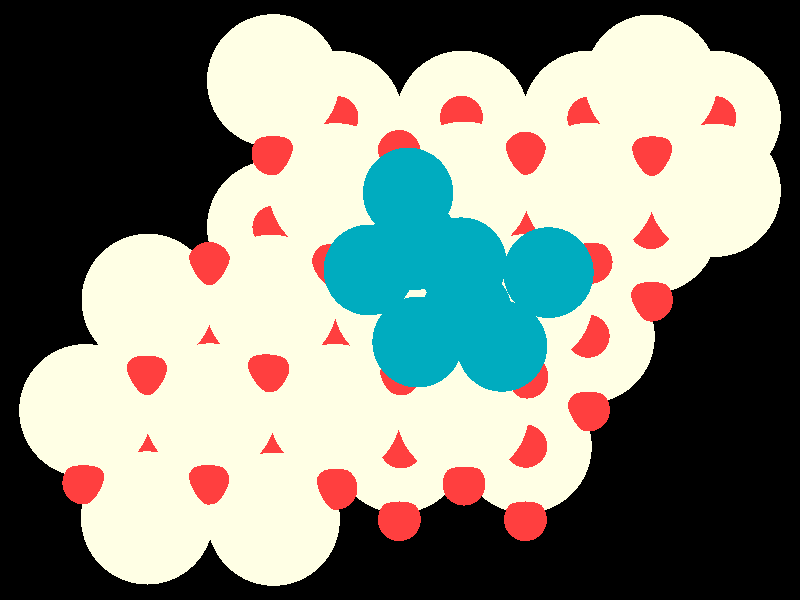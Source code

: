 #include "colors.inc"
#include "finish.inc"

global_settings {assumed_gamma 1 max_trace_level 6}
background {color White transmit 1.0}
camera {orthographic
  right -24.62*x up 18.39*y
  direction 1.00*z
  location <0,0,50.00> look_at <0,0,0>}
light_source {<  2.00,   3.00,  40.00> color White
  area_light <0.70, 0, 0>, <0, 0.70, 0>, 3, 3
  adaptive 1 jitter}

#declare simple = finish {phong 0.7}
#declare pale = finish {ambient 0.5 diffuse 0.85 roughness 0.001 specular 0.200 }
#declare intermediate = finish {ambient 0.3 diffuse 0.6 specular 0.1 roughness 0.04}
#declare vmd = finish {ambient 0.0 diffuse 0.65 phong 0.1 phong_size 40.0 specular 0.5 }
#declare jmol = finish {ambient 0.2 diffuse 0.6 specular 1 roughness 0.001 metallic}
#declare ase2 = finish {ambient 0.05 brilliance 3 diffuse 0.6 metallic specular 0.7 roughness 0.04 reflection 0.15}
#declare ase3 = finish {ambient 0.15 brilliance 2 diffuse 0.6 metallic specular 1.0 roughness 0.001 reflection 0.0}
#declare glass = finish {ambient 0.05 diffuse 0.3 specular 1.0 roughness 0.001}
#declare glass2 = finish {ambient 0.01 diffuse 0.3 specular 1.0 reflection 0.25 roughness 0.001}
#declare Rcell = 0.020;
#declare Rbond = 0.100;

#macro atom(LOC, R, COL, TRANS, FIN)
  sphere{LOC, R texture{pigment{color COL transmit TRANS} finish{FIN}}}
#end
#macro constrain(LOC, R, COL, TRANS FIN)
union{torus{R, Rcell rotate 45*z texture{pigment{color COL transmit TRANS} finish{FIN}}}
      torus{R, Rcell rotate -45*z texture{pigment{color COL transmit TRANS} finish{FIN}}}
      translate LOC}
#end

atom(< -1.96,   5.60,  -7.79>, 2.04, rgb <1.00, 1.00, 0.78>, 0.0, ase3) // #0 
atom(<  3.86,  -4.49,  -7.79>, 2.04, rgb <1.00, 1.00, 0.78>, 0.0, ase3) // #1 
atom(< -5.85,  -1.12,  -7.79>, 2.04, rgb <1.00, 1.00, 0.78>, 0.0, ase3) // #2 
atom(<  5.80,  -1.12,  -7.79>, 2.04, rgb <1.00, 1.00, 0.78>, 0.0, ase3) // #3 
atom(<  1.92,   5.60,  -7.79>, 2.04, rgb <1.00, 1.00, 0.78>, 0.0, ase3) // #4 
atom(<  7.74,   2.24,  -7.79>, 2.04, rgb <1.00, 1.00, 0.78>, 0.0, ase3) // #5 
atom(< -1.96,  -1.12,  -7.79>, 2.04, rgb <1.00, 1.00, 0.78>, 0.0, ase3) // #6 
atom(<  9.68,   5.60,  -7.79>, 2.04, rgb <1.00, 1.00, 0.78>, 0.0, ase3) // #7 
atom(<  5.80,   5.60,  -7.79>, 2.04, rgb <1.00, 1.00, 0.78>, 0.0, ase3) // #8 
atom(< -0.02,  -4.49,  -7.79>, 2.04, rgb <1.00, 1.00, 0.78>, 0.0, ase3) // #9 
atom(<  1.92,  -1.12,  -7.79>, 2.04, rgb <1.00, 1.00, 0.78>, 0.0, ase3) // #10 
atom(< -0.02,   2.24,  -7.79>, 2.04, rgb <1.00, 1.00, 0.78>, 0.0, ase3) // #11 
atom(< -7.79,  -4.49,  -7.79>, 2.04, rgb <1.00, 1.00, 0.78>, 0.0, ase3) // #12 
atom(<  3.86,   2.24,  -7.79>, 2.04, rgb <1.00, 1.00, 0.78>, 0.0, ase3) // #13 
atom(< -3.90,   2.24,  -7.79>, 2.04, rgb <1.00, 1.00, 0.78>, 0.0, ase3) // #14 
atom(< -3.90,  -4.49,  -7.79>, 2.04, rgb <1.00, 1.00, 0.78>, 0.0, ase3) // #15 
atom(< -3.89,  -6.72,  -4.69>, 2.04, rgb <1.00, 1.00, 0.78>, 0.0, ase3) // #16 
atom(<  3.89,  -0.02,  -4.74>, 2.04, rgb <1.00, 1.00, 0.78>, 0.0, ase3) // #17 
atom(< -2.00,  -3.39,  -4.60>, 2.04, rgb <1.00, 1.00, 0.78>, 0.0, ase3) // #18 
atom(<  7.73,   6.71,  -4.69>, 2.04, rgb <1.00, 1.00, 0.78>, 0.0, ase3) // #19 
atom(< -0.03,  -0.01,  -4.73>, 2.04, rgb <1.00, 1.00, 0.78>, 0.0, ase3) // #20 
atom(<  1.93,  -3.43,  -4.68>, 2.04, rgb <1.00, 1.00, 0.78>, 0.0, ase3) // #21 
atom(<  1.97,   3.43,  -4.71>, 2.04, rgb <1.00, 1.00, 0.78>, 0.0, ase3) // #22 
atom(< -7.76,  -0.01,  -4.68>, 2.04, rgb <1.00, 1.00, 0.78>, 0.0, ase3) // #23 
atom(< -7.78,  -6.68,  -4.67>, 2.04, rgb <1.00, 1.00, 0.78>, 0.0, ase3) // #24 
atom(<  9.68,   3.36,  -4.70>, 2.04, rgb <1.00, 1.00, 0.78>, 0.0, ase3) // #25 
atom(< -5.85,  -3.37,  -4.68>, 2.04, rgb <1.00, 1.00, 0.78>, 0.0, ase3) // #26 
atom(< -9.68,  -3.39,  -4.68>, 2.04, rgb <1.00, 1.00, 0.78>, 0.0, ase3) // #27 
atom(< -3.96,  -0.04,  -4.67>, 2.04, rgb <1.00, 1.00, 0.78>, 0.0, ase3) // #28 
atom(<  5.82,   3.39,  -4.69>, 2.04, rgb <1.00, 1.00, 0.78>, 0.0, ase3) // #29 
atom(< -1.99,   3.38,  -4.67>, 2.04, rgb <1.00, 1.00, 0.78>, 0.0, ase3) // #30 
atom(< -3.90,   6.72,  -4.69>, 2.04, rgb <1.00, 1.00, 0.78>, 0.0, ase3) // #31 
atom(< -1.96,   1.12,  -8.58>, 0.66, rgb <1.00, 0.05, 0.05>, 0.0, ase3) // #32 
atom(< -7.79,  -2.24,  -8.58>, 0.66, rgb <1.00, 0.05, 0.05>, 0.0, ase3) // #33 
atom(< -0.02,   4.48,  -8.58>, 0.66, rgb <1.00, 0.05, 0.05>, 0.0, ase3) // #34 
atom(< -9.73,  -5.61,  -8.58>, 0.66, rgb <1.00, 0.05, 0.05>, 0.0, ase3) // #35 
atom(<  3.86,  -2.24,  -8.58>, 0.66, rgb <1.00, 0.05, 0.05>, 0.0, ase3) // #36 
atom(< -3.90,   4.48,  -8.58>, 0.66, rgb <1.00, 0.05, 0.05>, 0.0, ase3) // #37 
atom(<  1.92,   1.12,  -8.58>, 0.66, rgb <1.00, 0.05, 0.05>, 0.0, ase3) // #38 
atom(< -5.85,   1.12,  -8.58>, 0.66, rgb <1.00, 0.05, 0.05>, 0.0, ase3) // #39 
atom(< -5.85,  -5.61,  -8.58>, 0.66, rgb <1.00, 0.05, 0.05>, 0.0, ase3) // #40 
atom(<  7.74,   4.48,  -8.58>, 0.66, rgb <1.00, 0.05, 0.05>, 0.0, ase3) // #41 
atom(< -0.02,  -2.24,  -8.58>, 0.66, rgb <1.00, 0.05, 0.05>, 0.0, ase3) // #42 
atom(< -1.96,  -5.61,  -8.58>, 0.66, rgb <1.00, 0.05, 0.05>, 0.0, ase3) // #43 
atom(< -3.90,  -2.24,  -8.58>, 0.66, rgb <1.00, 0.05, 0.05>, 0.0, ase3) // #44 
atom(<  3.86,   4.48,  -8.58>, 0.66, rgb <1.00, 0.05, 0.05>, 0.0, ase3) // #45 
atom(<  5.80,   1.12,  -8.58>, 0.66, rgb <1.00, 0.05, 0.05>, 0.0, ase3) // #46 
atom(<  1.92,  -5.61,  -8.58>, 0.66, rgb <1.00, 0.05, 0.05>, 0.0, ase3) // #47 
atom(< -3.90,  -6.73,  -7.00>, 0.66, rgb <1.00, 0.05, 0.05>, 0.0, ase3) // #48 
atom(< -1.96,  -3.37,  -7.00>, 0.66, rgb <1.00, 0.05, 0.05>, 0.0, ase3) // #49 
atom(< -0.02,  -6.73,  -7.00>, 0.66, rgb <1.00, 0.05, 0.05>, 0.0, ase3) // #50 
atom(< -3.90,  -0.00,  -7.00>, 0.66, rgb <1.00, 0.05, 0.05>, 0.0, ase3) // #51 
atom(< -0.02,  -0.00,  -7.00>, 0.66, rgb <1.00, 0.05, 0.05>, 0.0, ase3) // #52 
atom(<  7.74,  -0.00,  -7.00>, 0.66, rgb <1.00, 0.05, 0.05>, 0.0, ase3) // #53 
atom(<  1.92,  -3.37,  -7.00>, 0.66, rgb <1.00, 0.05, 0.05>, 0.0, ase3) // #54 
atom(< -5.85,  -3.37,  -7.00>, 0.66, rgb <1.00, 0.05, 0.05>, 0.0, ase3) // #55 
atom(<  5.80,  -3.37,  -7.00>, 0.66, rgb <1.00, 0.05, 0.05>, 0.0, ase3) // #56 
atom(< -7.79,  -6.73,  -7.00>, 0.66, rgb <1.00, 0.05, 0.05>, 0.0, ase3) // #57 
atom(<  3.86,  -0.00,  -7.00>, 0.66, rgb <1.00, 0.05, 0.05>, 0.0, ase3) // #58 
atom(<  3.86,  -6.73,  -7.00>, 0.66, rgb <1.00, 0.05, 0.05>, 0.0, ase3) // #59 
atom(<  9.68,   3.36,  -7.00>, 0.66, rgb <1.00, 0.05, 0.05>, 0.0, ase3) // #60 
atom(<  5.80,   3.36,  -7.00>, 0.66, rgb <1.00, 0.05, 0.05>, 0.0, ase3) // #61 
atom(< -1.96,   3.36,  -7.00>, 0.66, rgb <1.00, 0.05, 0.05>, 0.0, ase3) // #62 
atom(<  1.92,   3.36,  -7.00>, 0.66, rgb <1.00, 0.05, 0.05>, 0.0, ase3) // #63 
atom(<  0.03,  -4.50,  -5.46>, 0.66, rgb <1.00, 0.05, 0.05>, 0.0, ase3) // #64 
atom(< -3.88,   2.23,  -5.48>, 0.66, rgb <1.00, 0.05, 0.05>, 0.0, ase3) // #65 
atom(<  9.69,   5.59,  -5.50>, 0.66, rgb <1.00, 0.05, 0.05>, 0.0, ase3) // #66 
atom(<  5.81,   5.57,  -5.52>, 0.66, rgb <1.00, 0.05, 0.05>, 0.0, ase3) // #67 
atom(<  7.72,   2.22,  -5.49>, 0.66, rgb <1.00, 0.05, 0.05>, 0.0, ase3) // #68 
atom(<  1.93,  -1.17,  -5.48>, 0.66, rgb <1.00, 0.05, 0.05>, 0.0, ase3) // #69 
atom(< -1.94,   5.59,  -5.48>, 0.66, rgb <1.00, 0.05, 0.05>, 0.0, ase3) // #70 
atom(< -5.88,  -1.11,  -5.51>, 0.66, rgb <1.00, 0.05, 0.05>, 0.0, ase3) // #71 
atom(< -1.94,  -1.05,  -5.46>, 0.66, rgb <1.00, 0.05, 0.05>, 0.0, ase3) // #72 
atom(< -0.09,   2.26,  -5.48>, 0.66, rgb <1.00, 0.05, 0.05>, 0.0, ase3) // #73 
atom(<  5.79,  -1.11,  -5.47>, 0.66, rgb <1.00, 0.05, 0.05>, 0.0, ase3) // #74 
atom(< -3.97,  -4.52,  -5.47>, 0.66, rgb <1.00, 0.05, 0.05>, 0.0, ase3) // #75 
atom(<  3.93,   2.24,  -5.50>, 0.66, rgb <1.00, 0.05, 0.05>, 0.0, ase3) // #76 
atom(<  1.89,   5.60,  -5.49>, 0.66, rgb <1.00, 0.05, 0.05>, 0.0, ase3) // #77 
atom(< -7.79,  -4.49,  -5.50>, 0.66, rgb <1.00, 0.05, 0.05>, 0.0, ase3) // #78 
atom(<  3.87,  -4.48,  -5.49>, 0.66, rgb <1.00, 0.05, 0.05>, 0.0, ase3) // #79 
atom(< -0.03,   4.55,  -3.76>, 0.66, rgb <1.00, 0.05, 0.05>, 0.0, ase3) // #80 
atom(<  7.76,   4.47,  -3.93>, 0.66, rgb <1.00, 0.05, 0.05>, 0.0, ase3) // #81 
atom(<  3.86,   4.50,  -3.94>, 0.66, rgb <1.00, 0.05, 0.05>, 0.0, ase3) // #82 
atom(< -9.72,  -5.59,  -3.91>, 0.66, rgb <1.00, 0.05, 0.05>, 0.0, ase3) // #83 
atom(< -2.06,   1.11,  -3.74>, 0.66, rgb <1.00, 0.05, 0.05>, 0.0, ase3) // #84 
atom(< -4.06,  -2.17,  -3.87>, 0.66, rgb <1.00, 0.05, 0.05>, 0.0, ase3) // #85 
atom(< -5.89,  -5.61,  -3.89>, 0.66, rgb <1.00, 0.05, 0.05>, 0.0, ase3) // #86 
atom(< -7.79,  -2.25,  -3.92>, 0.66, rgb <1.00, 0.05, 0.05>, 0.0, ase3) // #87 
atom(<  1.96,   1.18,  -4.16>, 0.66, rgb <1.00, 0.05, 0.05>, 0.0, ase3) // #88 
atom(<  0.05,  -2.26,  -3.72>, 0.66, rgb <1.00, 0.05, 0.05>, 0.0, ase3) // #89 
atom(< -1.97,  -5.77,  -3.89>, 0.66, rgb <1.00, 0.05, 0.05>, 0.0, ase3) // #90 
atom(< -5.87,   1.12,  -3.92>, 0.66, rgb <1.00, 0.05, 0.05>, 0.0, ase3) // #91 
atom(<  5.88,   1.16,  -3.75>, 0.66, rgb <1.00, 0.05, 0.05>, 0.0, ase3) // #92 
atom(<  3.91,  -2.36,  -3.78>, 0.66, rgb <1.00, 0.05, 0.05>, 0.0, ase3) // #93 
atom(<  1.97,  -5.64,  -3.90>, 0.66, rgb <1.00, 0.05, 0.05>, 0.0, ase3) // #94 
atom(< -3.91,   4.48,  -3.92>, 0.66, rgb <1.00, 0.05, 0.05>, 0.0, ase3) // #95 
atom(<  0.54,  -1.29,  -1.98>, 1.39, rgb <0.00, 0.41, 0.52>, 0.0, ase3) // #96 
atom(<  1.89,   1.14,  -2.15>, 1.39, rgb <0.00, 0.41, 0.52>, 0.0, ase3) // #97 
atom(<  3.14,  -1.42,  -2.11>, 1.39, rgb <0.00, 0.41, 0.52>, 0.0, ase3) // #98 
atom(<  2.06,  -0.40,   0.00>, 1.39, rgb <0.00, 0.41, 0.52>, 0.0, ase3) // #99 
atom(< -0.96,   0.92,  -2.02>, 1.39, rgb <0.00, 0.41, 0.52>, 0.0, ase3) // #100 
atom(<  4.57,   0.84,  -2.11>, 1.39, rgb <0.00, 0.41, 0.52>, 0.0, ase3) // #101 
atom(<  0.25,   3.28,  -2.13>, 1.39, rgb <0.00, 0.41, 0.52>, 0.0, ase3) // #102 
atom(<  0.46,   1.70,  -0.01>, 1.39, rgb <0.00, 0.41, 0.52>, 0.0, ase3) // #103 
